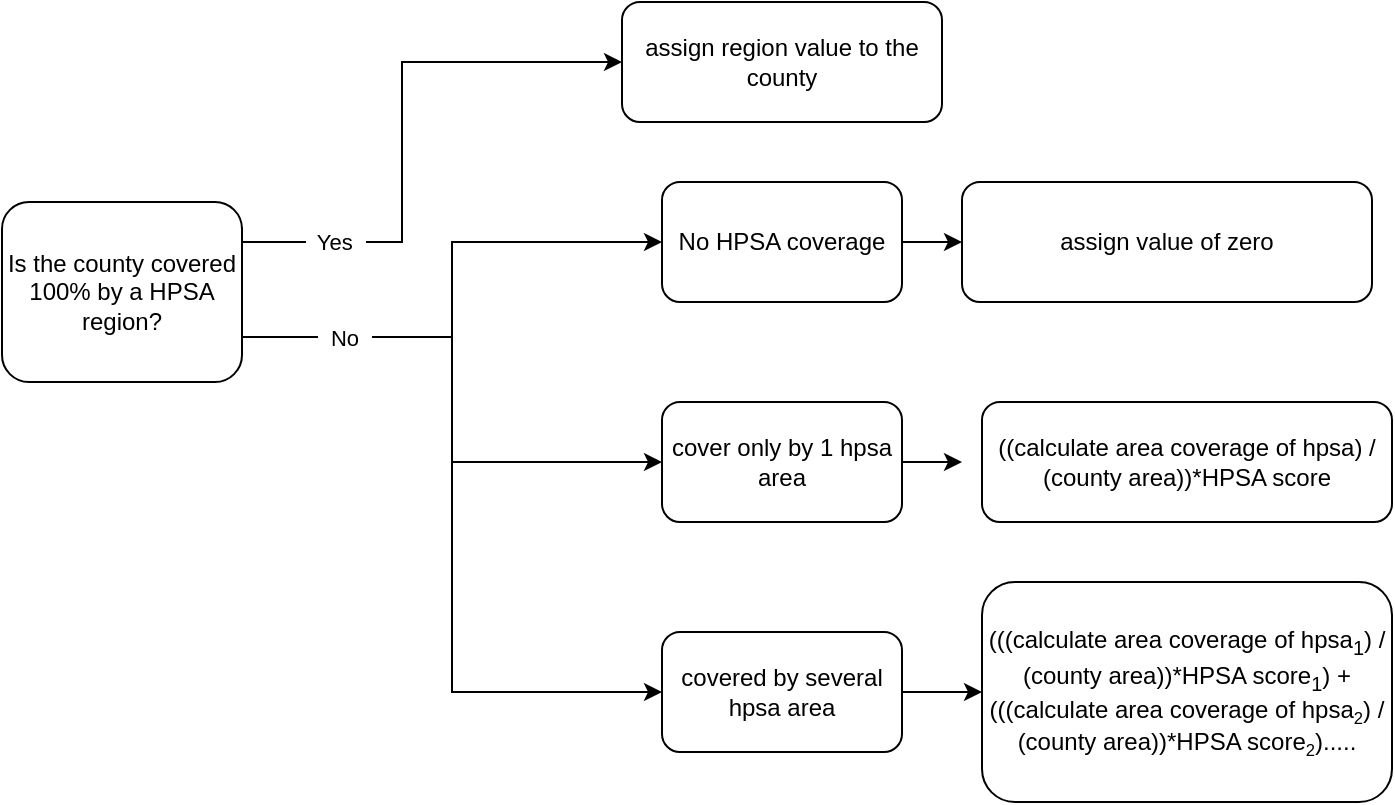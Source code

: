 <mxfile version="24.6.5" type="github">
  <diagram name="Page-1" id="GAYn5EZrnNNbAh_IwkB9">
    <mxGraphModel dx="1060" dy="718" grid="1" gridSize="10" guides="1" tooltips="1" connect="1" arrows="1" fold="1" page="1" pageScale="1" pageWidth="850" pageHeight="1100" math="0" shadow="0">
      <root>
        <mxCell id="0" />
        <mxCell id="1" parent="0" />
        <mxCell id="wC1ke1RK2jKx436iLJwc-3" value="&amp;nbsp; Yes&amp;nbsp;&amp;nbsp;" style="edgeStyle=orthogonalEdgeStyle;rounded=0;orthogonalLoop=1;jettySize=auto;html=1;exitX=1;exitY=0.25;exitDx=0;exitDy=0;entryX=0;entryY=0.5;entryDx=0;entryDy=0;" edge="1" parent="1" target="wC1ke1RK2jKx436iLJwc-2">
          <mxGeometry x="-0.627" relative="1" as="geometry">
            <mxPoint x="120" y="112.5" as="sourcePoint" />
            <mxPoint x="310" y="20" as="targetPoint" />
            <Array as="points">
              <mxPoint x="120" y="120" />
              <mxPoint x="200" y="120" />
              <mxPoint x="200" y="30" />
            </Array>
            <mxPoint as="offset" />
          </mxGeometry>
        </mxCell>
        <mxCell id="wC1ke1RK2jKx436iLJwc-5" value="" style="edgeStyle=orthogonalEdgeStyle;rounded=0;orthogonalLoop=1;jettySize=auto;html=1;exitX=1;exitY=0.75;exitDx=0;exitDy=0;entryX=0;entryY=0.5;entryDx=0;entryDy=0;" edge="1" parent="1" source="wC1ke1RK2jKx436iLJwc-1" target="wC1ke1RK2jKx436iLJwc-4">
          <mxGeometry relative="1" as="geometry" />
        </mxCell>
        <mxCell id="wC1ke1RK2jKx436iLJwc-1" value="Is the county covered 100% by a HPSA region?" style="rounded=1;whiteSpace=wrap;html=1;" vertex="1" parent="1">
          <mxGeometry y="100" width="120" height="90" as="geometry" />
        </mxCell>
        <mxCell id="wC1ke1RK2jKx436iLJwc-2" value="assign region value to the county" style="rounded=1;whiteSpace=wrap;html=1;" vertex="1" parent="1">
          <mxGeometry x="310" width="160" height="60" as="geometry" />
        </mxCell>
        <mxCell id="wC1ke1RK2jKx436iLJwc-20" style="edgeStyle=orthogonalEdgeStyle;rounded=0;orthogonalLoop=1;jettySize=auto;html=1;exitX=1;exitY=0.5;exitDx=0;exitDy=0;" edge="1" parent="1" source="wC1ke1RK2jKx436iLJwc-4" target="wC1ke1RK2jKx436iLJwc-10">
          <mxGeometry relative="1" as="geometry" />
        </mxCell>
        <mxCell id="wC1ke1RK2jKx436iLJwc-4" value="covered by several hpsa area" style="rounded=1;whiteSpace=wrap;html=1;" vertex="1" parent="1">
          <mxGeometry x="330" y="315" width="120" height="60" as="geometry" />
        </mxCell>
        <mxCell id="wC1ke1RK2jKx436iLJwc-19" style="edgeStyle=orthogonalEdgeStyle;rounded=0;orthogonalLoop=1;jettySize=auto;html=1;exitX=1;exitY=0.5;exitDx=0;exitDy=0;" edge="1" parent="1" source="wC1ke1RK2jKx436iLJwc-6">
          <mxGeometry relative="1" as="geometry">
            <mxPoint x="480" y="229.762" as="targetPoint" />
          </mxGeometry>
        </mxCell>
        <mxCell id="wC1ke1RK2jKx436iLJwc-6" value="cover only by 1 hpsa area" style="rounded=1;whiteSpace=wrap;html=1;" vertex="1" parent="1">
          <mxGeometry x="330" y="200" width="120" height="60" as="geometry" />
        </mxCell>
        <mxCell id="wC1ke1RK2jKx436iLJwc-7" value="" style="edgeStyle=orthogonalEdgeStyle;rounded=0;orthogonalLoop=1;jettySize=auto;html=1;exitX=1;exitY=0.75;exitDx=0;exitDy=0;entryX=0;entryY=0.5;entryDx=0;entryDy=0;" edge="1" parent="1" source="wC1ke1RK2jKx436iLJwc-1" target="wC1ke1RK2jKx436iLJwc-6">
          <mxGeometry relative="1" as="geometry">
            <mxPoint x="130" y="175" as="sourcePoint" />
            <mxPoint x="230" y="230" as="targetPoint" />
          </mxGeometry>
        </mxCell>
        <mxCell id="wC1ke1RK2jKx436iLJwc-9" value="((calculate area coverage of hpsa) / (county area))*HPSA score" style="rounded=1;whiteSpace=wrap;html=1;" vertex="1" parent="1">
          <mxGeometry x="490" y="200" width="205" height="60" as="geometry" />
        </mxCell>
        <mxCell id="wC1ke1RK2jKx436iLJwc-10" value="(((calculate area coverage of hpsa&lt;sub&gt;1&lt;/sub&gt;) / (county area))*HPSA score&lt;sub&gt;1&lt;/sub&gt;) +(((calculate area coverage of hpsa&lt;span style=&quot;font-size: 10px;&quot;&gt;&lt;sub&gt;2&lt;/sub&gt;&lt;/span&gt;) / (county area))*HPSA score&lt;span style=&quot;font-size: 10px;&quot;&gt;&lt;sub&gt;2&lt;/sub&gt;&lt;/span&gt;)....." style="rounded=1;whiteSpace=wrap;html=1;" vertex="1" parent="1">
          <mxGeometry x="490" y="290" width="205" height="110" as="geometry" />
        </mxCell>
        <mxCell id="wC1ke1RK2jKx436iLJwc-18" style="edgeStyle=orthogonalEdgeStyle;rounded=0;orthogonalLoop=1;jettySize=auto;html=1;exitX=1;exitY=0.5;exitDx=0;exitDy=0;entryX=0;entryY=0.5;entryDx=0;entryDy=0;" edge="1" parent="1" source="wC1ke1RK2jKx436iLJwc-12" target="wC1ke1RK2jKx436iLJwc-14">
          <mxGeometry relative="1" as="geometry" />
        </mxCell>
        <mxCell id="wC1ke1RK2jKx436iLJwc-12" value="No HPSA coverage" style="rounded=1;whiteSpace=wrap;html=1;" vertex="1" parent="1">
          <mxGeometry x="330" y="90" width="120" height="60" as="geometry" />
        </mxCell>
        <mxCell id="wC1ke1RK2jKx436iLJwc-14" value="assign value of zero" style="rounded=1;whiteSpace=wrap;html=1;" vertex="1" parent="1">
          <mxGeometry x="480" y="90" width="205" height="60" as="geometry" />
        </mxCell>
        <mxCell id="wC1ke1RK2jKx436iLJwc-17" value="&amp;nbsp; No&amp;nbsp;&amp;nbsp;" style="edgeStyle=orthogonalEdgeStyle;rounded=0;orthogonalLoop=1;jettySize=auto;html=1;exitX=1;exitY=0.75;exitDx=0;exitDy=0;entryX=0;entryY=0.5;entryDx=0;entryDy=0;" edge="1" parent="1" source="wC1ke1RK2jKx436iLJwc-1" target="wC1ke1RK2jKx436iLJwc-12">
          <mxGeometry x="-0.608" relative="1" as="geometry">
            <mxPoint as="offset" />
          </mxGeometry>
        </mxCell>
      </root>
    </mxGraphModel>
  </diagram>
</mxfile>
